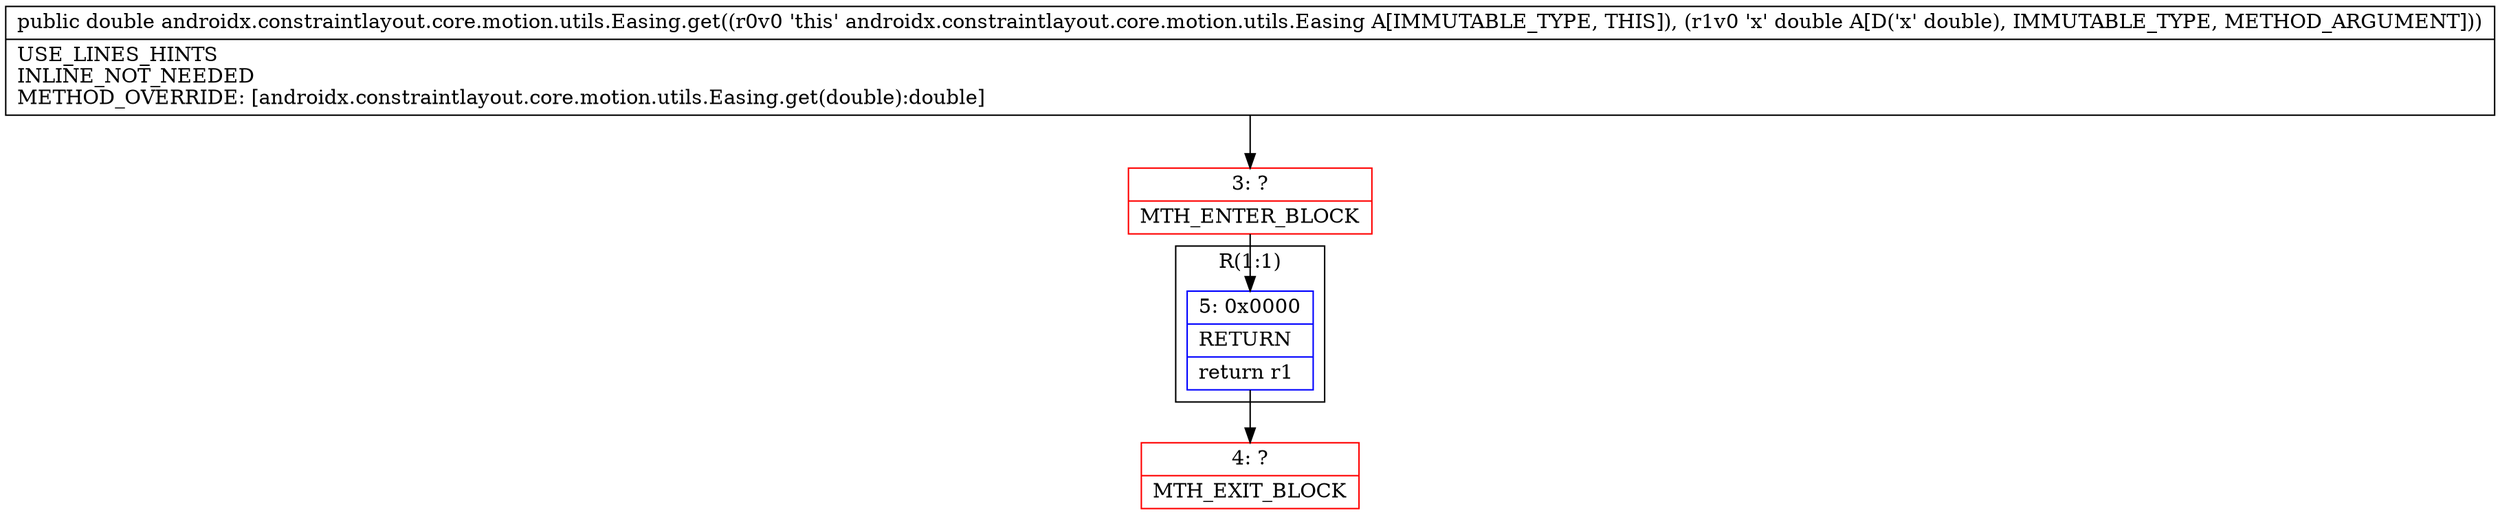 digraph "CFG forandroidx.constraintlayout.core.motion.utils.Easing.get(D)D" {
subgraph cluster_Region_274861891 {
label = "R(1:1)";
node [shape=record,color=blue];
Node_5 [shape=record,label="{5\:\ 0x0000|RETURN\l|return r1\l}"];
}
Node_3 [shape=record,color=red,label="{3\:\ ?|MTH_ENTER_BLOCK\l}"];
Node_4 [shape=record,color=red,label="{4\:\ ?|MTH_EXIT_BLOCK\l}"];
MethodNode[shape=record,label="{public double androidx.constraintlayout.core.motion.utils.Easing.get((r0v0 'this' androidx.constraintlayout.core.motion.utils.Easing A[IMMUTABLE_TYPE, THIS]), (r1v0 'x' double A[D('x' double), IMMUTABLE_TYPE, METHOD_ARGUMENT]))  | USE_LINES_HINTS\lINLINE_NOT_NEEDED\lMETHOD_OVERRIDE: [androidx.constraintlayout.core.motion.utils.Easing.get(double):double]\l}"];
MethodNode -> Node_3;Node_5 -> Node_4;
Node_3 -> Node_5;
}

